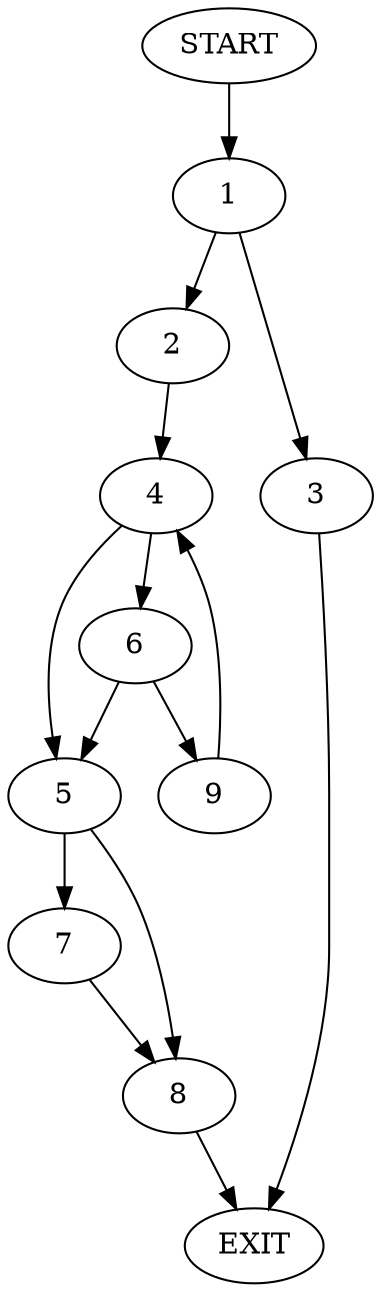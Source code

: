 digraph {
0 [label="START"]
10 [label="EXIT"]
0 -> 1
1 -> 2
1 -> 3
2 -> 4
3 -> 10
4 -> 5
4 -> 6
5 -> 7
5 -> 8
6 -> 5
6 -> 9
9 -> 4
7 -> 8
8 -> 10
}
